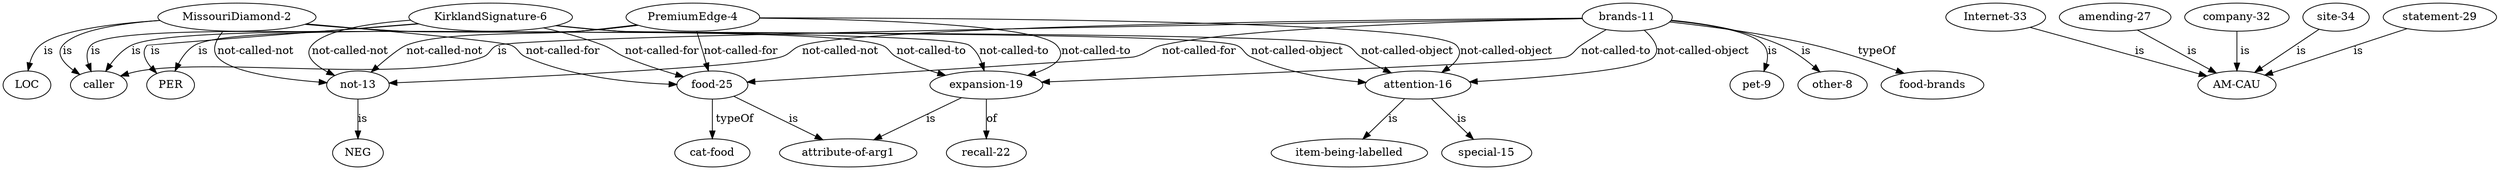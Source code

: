 digraph sample {
"MissouriDiamond-2" -> "expansion-19" [ label = "not-called-to" ];
"brands-11" -> "food-25" [ label = "not-called-for" ];
"KirklandSignature-6" -> "food-25" [ label = "not-called-for" ];
"PremiumEdge-4" -> "food-25" [ label = "not-called-for" ];
"PremiumEdge-4" -> "caller" [ label = "is" ];
"MissouriDiamond-2" -> "food-25" [ label = "not-called-for" ];
"brands-11" -> "caller" [ label = "is" ];
"attention-16" -> "special-15" [ label = "is" ];
"KirklandSignature-6" -> "attention-16" [ label = "not-called-object" ];
"KirklandSignature-6" -> "caller" [ label = "is" ];
"KirklandSignature-6" -> "PER" [ label = " is " ];
"brands-11" -> "pet-9" [ label = "is" ];
"MissouriDiamond-2" -> "not-13" [ label = "not-called-not" ];
"MissouriDiamond-2" -> "attention-16" [ label = "not-called-object" ];
"brands-11" -> "not-13" [ label = "not-called-not" ];
"KirklandSignature-6" -> "not-13" [ label = "not-called-not" ];
"brands-11" -> "attention-16" [ label = "not-called-object" ];
"MissouriDiamond-2" -> "LOC" [ label = " is " ];
"PremiumEdge-4" -> "expansion-19" [ label = "not-called-to" ];
"attention-16" -> "item-being-labelled" [ label = "is" ];
"Internet-33" -> "AM-CAU" [ label = " is " ];
"brands-11" -> "other-8" [ label = "is" ];
"brands-11" -> "food-brands" [ label = " typeOf " ];
"not-13" -> "NEG" [ label = "is" ];
"amending-27" -> "AM-CAU" [ label = " is " ];
"expansion-19" -> "recall-22" [ label = "of" ];
"PremiumEdge-4" -> "attention-16" [ label = "not-called-object" ];
"company-32" -> "AM-CAU" [ label = " is " ];
"site-34" -> "AM-CAU" [ label = " is " ];
"expansion-19" -> "attribute-of-arg1" [ label = "is" ];
"PremiumEdge-4" -> "PER" [ label = " is " ];
"food-25" -> "cat-food" [ label = " typeOf " ];
"food-25" -> "attribute-of-arg1" [ label = "is" ];
"statement-29" -> "AM-CAU" [ label = " is " ];
"PremiumEdge-4" -> "not-13" [ label = "not-called-not" ];
"MissouriDiamond-2" -> "caller" [ label = "is" ];
"KirklandSignature-6" -> "expansion-19" [ label = "not-called-to" ];
"brands-11" -> "expansion-19" [ label = "not-called-to" ];
}
digraph sample {
"other-8" -> "site-34" [ label = "amending-on" ];
"pet-9" -> "site-34" [ label = "amending-on" ];
"food-10" -> "amender,-corrector" [ label = " is " ];
"site-34" -> "thing-amended" [ label = "is" ];
"MissouriDiamond-2" -> "statement-29" [ label = "amending-object" ];
"PremiumEdge-4" -> "amender,-corrector" [ label = " is " ];
"other-8" -> "statement-29" [ label = "amending-object" ];
"brands-11" -> "amender,-corrector" [ label = " is " ];
"brands-11" -> "statement-29" [ label = "amending-object" ];
"pet-9" -> "amender,-corrector" [ label = " is " ];
"MissouriDiamond-2" -> "site-34" [ label = "amending-on" ];
"other-8" -> "amender,-corrector" [ label = " is " ];
"food-10" -> "site-34" [ label = "amending-on" ];
"food-10" -> "statement-29" [ label = "amending-object" ];
"MissouriDiamond-2" -> "amender,-corrector" [ label = " is " ];
"PremiumEdge-4" -> "site-34" [ label = "amending-on" ];
"Internet-33" -> "MISC" [ label = " is " ];
"KirklandSignature-6" -> "site-34" [ label = "amending-on" ];
"PremiumEdge-4" -> "statement-29" [ label = "amending-object" ];
"brands-11" -> "site-34" [ label = "amending-on" ];
"KirklandSignature-6" -> "statement-29" [ label = "amending-object" ];
"site-34" -> "company-Internet-site" [ label = " typeOf " ];
"pet-9" -> "statement-29" [ label = "amending-object" ];
"KirklandSignature-6" -> "amender,-corrector" [ label = " is " ];
"statement-29" -> "thing-amended" [ label = "is" ];
}
